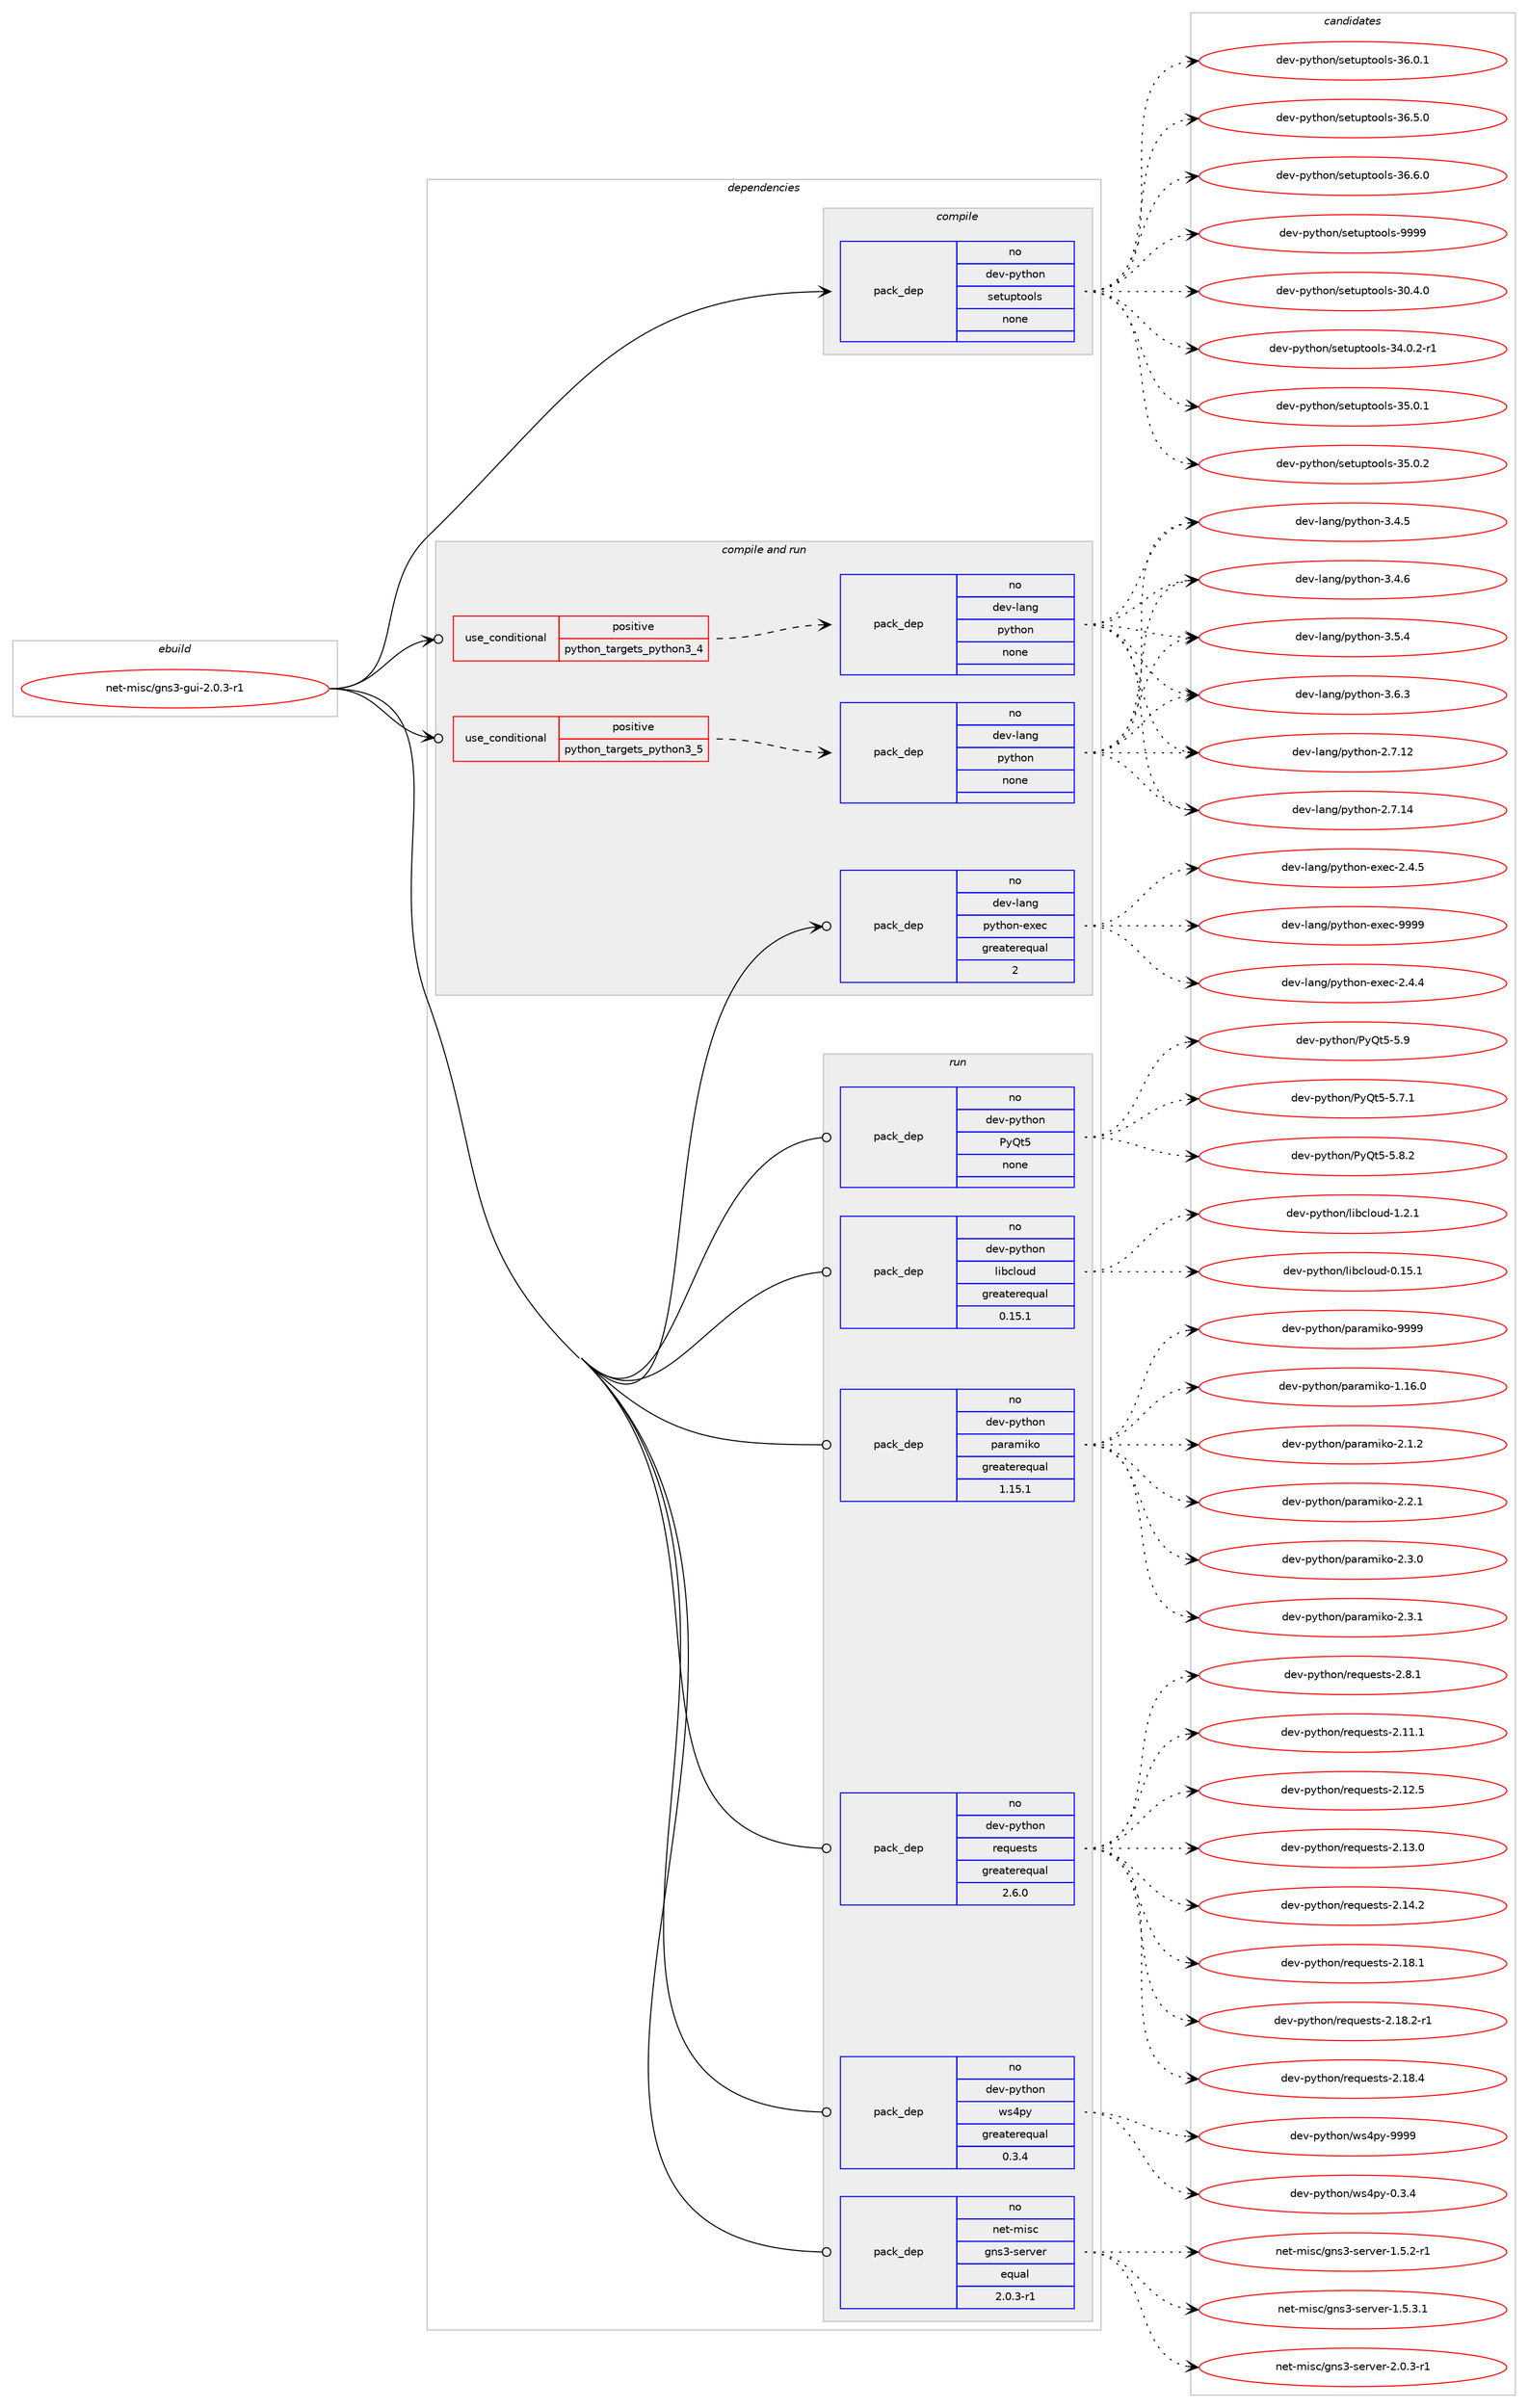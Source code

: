 digraph prolog {

# *************
# Graph options
# *************

newrank=true;
concentrate=true;
compound=true;
graph [rankdir=LR,fontname=Helvetica,fontsize=10,ranksep=1.5];#, ranksep=2.5, nodesep=0.2];
edge  [arrowhead=vee];
node  [fontname=Helvetica,fontsize=10];

# **********
# The ebuild
# **********

subgraph cluster_leftcol {
color=gray;
rank=same;
label=<<i>ebuild</i>>;
id [label="net-misc/gns3-gui-2.0.3-r1", color=red, width=4, href="../net-misc/gns3-gui-2.0.3-r1.svg"];
}

# ****************
# The dependencies
# ****************

subgraph cluster_midcol {
color=gray;
label=<<i>dependencies</i>>;
subgraph cluster_compile {
fillcolor="#eeeeee";
style=filled;
label=<<i>compile</i>>;
subgraph pack861 {
dependency1268 [label=<<TABLE BORDER="0" CELLBORDER="1" CELLSPACING="0" CELLPADDING="4" WIDTH="220"><TR><TD ROWSPAN="6" CELLPADDING="30">pack_dep</TD></TR><TR><TD WIDTH="110">no</TD></TR><TR><TD>dev-python</TD></TR><TR><TD>setuptools</TD></TR><TR><TD>none</TD></TR><TR><TD></TD></TR></TABLE>>, shape=none, color=blue];
}
id:e -> dependency1268:w [weight=20,style="solid",arrowhead="vee"];
}
subgraph cluster_compileandrun {
fillcolor="#eeeeee";
style=filled;
label=<<i>compile and run</i>>;
subgraph cond397 {
dependency1269 [label=<<TABLE BORDER="0" CELLBORDER="1" CELLSPACING="0" CELLPADDING="4"><TR><TD ROWSPAN="3" CELLPADDING="10">use_conditional</TD></TR><TR><TD>positive</TD></TR><TR><TD>python_targets_python3_4</TD></TR></TABLE>>, shape=none, color=red];
subgraph pack862 {
dependency1270 [label=<<TABLE BORDER="0" CELLBORDER="1" CELLSPACING="0" CELLPADDING="4" WIDTH="220"><TR><TD ROWSPAN="6" CELLPADDING="30">pack_dep</TD></TR><TR><TD WIDTH="110">no</TD></TR><TR><TD>dev-lang</TD></TR><TR><TD>python</TD></TR><TR><TD>none</TD></TR><TR><TD></TD></TR></TABLE>>, shape=none, color=blue];
}
dependency1269:e -> dependency1270:w [weight=20,style="dashed",arrowhead="vee"];
}
id:e -> dependency1269:w [weight=20,style="solid",arrowhead="odotvee"];
subgraph cond398 {
dependency1271 [label=<<TABLE BORDER="0" CELLBORDER="1" CELLSPACING="0" CELLPADDING="4"><TR><TD ROWSPAN="3" CELLPADDING="10">use_conditional</TD></TR><TR><TD>positive</TD></TR><TR><TD>python_targets_python3_5</TD></TR></TABLE>>, shape=none, color=red];
subgraph pack863 {
dependency1272 [label=<<TABLE BORDER="0" CELLBORDER="1" CELLSPACING="0" CELLPADDING="4" WIDTH="220"><TR><TD ROWSPAN="6" CELLPADDING="30">pack_dep</TD></TR><TR><TD WIDTH="110">no</TD></TR><TR><TD>dev-lang</TD></TR><TR><TD>python</TD></TR><TR><TD>none</TD></TR><TR><TD></TD></TR></TABLE>>, shape=none, color=blue];
}
dependency1271:e -> dependency1272:w [weight=20,style="dashed",arrowhead="vee"];
}
id:e -> dependency1271:w [weight=20,style="solid",arrowhead="odotvee"];
subgraph pack864 {
dependency1273 [label=<<TABLE BORDER="0" CELLBORDER="1" CELLSPACING="0" CELLPADDING="4" WIDTH="220"><TR><TD ROWSPAN="6" CELLPADDING="30">pack_dep</TD></TR><TR><TD WIDTH="110">no</TD></TR><TR><TD>dev-lang</TD></TR><TR><TD>python-exec</TD></TR><TR><TD>greaterequal</TD></TR><TR><TD>2</TD></TR></TABLE>>, shape=none, color=blue];
}
id:e -> dependency1273:w [weight=20,style="solid",arrowhead="odotvee"];
}
subgraph cluster_run {
fillcolor="#eeeeee";
style=filled;
label=<<i>run</i>>;
subgraph pack865 {
dependency1274 [label=<<TABLE BORDER="0" CELLBORDER="1" CELLSPACING="0" CELLPADDING="4" WIDTH="220"><TR><TD ROWSPAN="6" CELLPADDING="30">pack_dep</TD></TR><TR><TD WIDTH="110">no</TD></TR><TR><TD>dev-python</TD></TR><TR><TD>PyQt5</TD></TR><TR><TD>none</TD></TR><TR><TD></TD></TR></TABLE>>, shape=none, color=blue];
}
id:e -> dependency1274:w [weight=20,style="solid",arrowhead="odot"];
subgraph pack866 {
dependency1275 [label=<<TABLE BORDER="0" CELLBORDER="1" CELLSPACING="0" CELLPADDING="4" WIDTH="220"><TR><TD ROWSPAN="6" CELLPADDING="30">pack_dep</TD></TR><TR><TD WIDTH="110">no</TD></TR><TR><TD>dev-python</TD></TR><TR><TD>libcloud</TD></TR><TR><TD>greaterequal</TD></TR><TR><TD>0.15.1</TD></TR></TABLE>>, shape=none, color=blue];
}
id:e -> dependency1275:w [weight=20,style="solid",arrowhead="odot"];
subgraph pack867 {
dependency1276 [label=<<TABLE BORDER="0" CELLBORDER="1" CELLSPACING="0" CELLPADDING="4" WIDTH="220"><TR><TD ROWSPAN="6" CELLPADDING="30">pack_dep</TD></TR><TR><TD WIDTH="110">no</TD></TR><TR><TD>dev-python</TD></TR><TR><TD>paramiko</TD></TR><TR><TD>greaterequal</TD></TR><TR><TD>1.15.1</TD></TR></TABLE>>, shape=none, color=blue];
}
id:e -> dependency1276:w [weight=20,style="solid",arrowhead="odot"];
subgraph pack868 {
dependency1277 [label=<<TABLE BORDER="0" CELLBORDER="1" CELLSPACING="0" CELLPADDING="4" WIDTH="220"><TR><TD ROWSPAN="6" CELLPADDING="30">pack_dep</TD></TR><TR><TD WIDTH="110">no</TD></TR><TR><TD>dev-python</TD></TR><TR><TD>requests</TD></TR><TR><TD>greaterequal</TD></TR><TR><TD>2.6.0</TD></TR></TABLE>>, shape=none, color=blue];
}
id:e -> dependency1277:w [weight=20,style="solid",arrowhead="odot"];
subgraph pack869 {
dependency1278 [label=<<TABLE BORDER="0" CELLBORDER="1" CELLSPACING="0" CELLPADDING="4" WIDTH="220"><TR><TD ROWSPAN="6" CELLPADDING="30">pack_dep</TD></TR><TR><TD WIDTH="110">no</TD></TR><TR><TD>dev-python</TD></TR><TR><TD>ws4py</TD></TR><TR><TD>greaterequal</TD></TR><TR><TD>0.3.4</TD></TR></TABLE>>, shape=none, color=blue];
}
id:e -> dependency1278:w [weight=20,style="solid",arrowhead="odot"];
subgraph pack870 {
dependency1279 [label=<<TABLE BORDER="0" CELLBORDER="1" CELLSPACING="0" CELLPADDING="4" WIDTH="220"><TR><TD ROWSPAN="6" CELLPADDING="30">pack_dep</TD></TR><TR><TD WIDTH="110">no</TD></TR><TR><TD>net-misc</TD></TR><TR><TD>gns3-server</TD></TR><TR><TD>equal</TD></TR><TR><TD>2.0.3-r1</TD></TR></TABLE>>, shape=none, color=blue];
}
id:e -> dependency1279:w [weight=20,style="solid",arrowhead="odot"];
}
}

# **************
# The candidates
# **************

subgraph cluster_choices {
rank=same;
color=gray;
label=<<i>candidates</i>>;

subgraph choice861 {
color=black;
nodesep=1;
choice100101118451121211161041111104711510111611711211611111110811545514846524648 [label="dev-python/setuptools-30.4.0", color=red, width=4,href="../dev-python/setuptools-30.4.0.svg"];
choice1001011184511212111610411111047115101116117112116111111108115455152464846504511449 [label="dev-python/setuptools-34.0.2-r1", color=red, width=4,href="../dev-python/setuptools-34.0.2-r1.svg"];
choice100101118451121211161041111104711510111611711211611111110811545515346484649 [label="dev-python/setuptools-35.0.1", color=red, width=4,href="../dev-python/setuptools-35.0.1.svg"];
choice100101118451121211161041111104711510111611711211611111110811545515346484650 [label="dev-python/setuptools-35.0.2", color=red, width=4,href="../dev-python/setuptools-35.0.2.svg"];
choice100101118451121211161041111104711510111611711211611111110811545515446484649 [label="dev-python/setuptools-36.0.1", color=red, width=4,href="../dev-python/setuptools-36.0.1.svg"];
choice100101118451121211161041111104711510111611711211611111110811545515446534648 [label="dev-python/setuptools-36.5.0", color=red, width=4,href="../dev-python/setuptools-36.5.0.svg"];
choice100101118451121211161041111104711510111611711211611111110811545515446544648 [label="dev-python/setuptools-36.6.0", color=red, width=4,href="../dev-python/setuptools-36.6.0.svg"];
choice10010111845112121116104111110471151011161171121161111111081154557575757 [label="dev-python/setuptools-9999", color=red, width=4,href="../dev-python/setuptools-9999.svg"];
dependency1268:e -> choice100101118451121211161041111104711510111611711211611111110811545514846524648:w [style=dotted,weight="100"];
dependency1268:e -> choice1001011184511212111610411111047115101116117112116111111108115455152464846504511449:w [style=dotted,weight="100"];
dependency1268:e -> choice100101118451121211161041111104711510111611711211611111110811545515346484649:w [style=dotted,weight="100"];
dependency1268:e -> choice100101118451121211161041111104711510111611711211611111110811545515346484650:w [style=dotted,weight="100"];
dependency1268:e -> choice100101118451121211161041111104711510111611711211611111110811545515446484649:w [style=dotted,weight="100"];
dependency1268:e -> choice100101118451121211161041111104711510111611711211611111110811545515446534648:w [style=dotted,weight="100"];
dependency1268:e -> choice100101118451121211161041111104711510111611711211611111110811545515446544648:w [style=dotted,weight="100"];
dependency1268:e -> choice10010111845112121116104111110471151011161171121161111111081154557575757:w [style=dotted,weight="100"];
}
subgraph choice862 {
color=black;
nodesep=1;
choice10010111845108971101034711212111610411111045504655464950 [label="dev-lang/python-2.7.12", color=red, width=4,href="../dev-lang/python-2.7.12.svg"];
choice10010111845108971101034711212111610411111045504655464952 [label="dev-lang/python-2.7.14", color=red, width=4,href="../dev-lang/python-2.7.14.svg"];
choice100101118451089711010347112121116104111110455146524653 [label="dev-lang/python-3.4.5", color=red, width=4,href="../dev-lang/python-3.4.5.svg"];
choice100101118451089711010347112121116104111110455146524654 [label="dev-lang/python-3.4.6", color=red, width=4,href="../dev-lang/python-3.4.6.svg"];
choice100101118451089711010347112121116104111110455146534652 [label="dev-lang/python-3.5.4", color=red, width=4,href="../dev-lang/python-3.5.4.svg"];
choice100101118451089711010347112121116104111110455146544651 [label="dev-lang/python-3.6.3", color=red, width=4,href="../dev-lang/python-3.6.3.svg"];
dependency1270:e -> choice10010111845108971101034711212111610411111045504655464950:w [style=dotted,weight="100"];
dependency1270:e -> choice10010111845108971101034711212111610411111045504655464952:w [style=dotted,weight="100"];
dependency1270:e -> choice100101118451089711010347112121116104111110455146524653:w [style=dotted,weight="100"];
dependency1270:e -> choice100101118451089711010347112121116104111110455146524654:w [style=dotted,weight="100"];
dependency1270:e -> choice100101118451089711010347112121116104111110455146534652:w [style=dotted,weight="100"];
dependency1270:e -> choice100101118451089711010347112121116104111110455146544651:w [style=dotted,weight="100"];
}
subgraph choice863 {
color=black;
nodesep=1;
choice10010111845108971101034711212111610411111045504655464950 [label="dev-lang/python-2.7.12", color=red, width=4,href="../dev-lang/python-2.7.12.svg"];
choice10010111845108971101034711212111610411111045504655464952 [label="dev-lang/python-2.7.14", color=red, width=4,href="../dev-lang/python-2.7.14.svg"];
choice100101118451089711010347112121116104111110455146524653 [label="dev-lang/python-3.4.5", color=red, width=4,href="../dev-lang/python-3.4.5.svg"];
choice100101118451089711010347112121116104111110455146524654 [label="dev-lang/python-3.4.6", color=red, width=4,href="../dev-lang/python-3.4.6.svg"];
choice100101118451089711010347112121116104111110455146534652 [label="dev-lang/python-3.5.4", color=red, width=4,href="../dev-lang/python-3.5.4.svg"];
choice100101118451089711010347112121116104111110455146544651 [label="dev-lang/python-3.6.3", color=red, width=4,href="../dev-lang/python-3.6.3.svg"];
dependency1272:e -> choice10010111845108971101034711212111610411111045504655464950:w [style=dotted,weight="100"];
dependency1272:e -> choice10010111845108971101034711212111610411111045504655464952:w [style=dotted,weight="100"];
dependency1272:e -> choice100101118451089711010347112121116104111110455146524653:w [style=dotted,weight="100"];
dependency1272:e -> choice100101118451089711010347112121116104111110455146524654:w [style=dotted,weight="100"];
dependency1272:e -> choice100101118451089711010347112121116104111110455146534652:w [style=dotted,weight="100"];
dependency1272:e -> choice100101118451089711010347112121116104111110455146544651:w [style=dotted,weight="100"];
}
subgraph choice864 {
color=black;
nodesep=1;
choice1001011184510897110103471121211161041111104510112010199455046524652 [label="dev-lang/python-exec-2.4.4", color=red, width=4,href="../dev-lang/python-exec-2.4.4.svg"];
choice1001011184510897110103471121211161041111104510112010199455046524653 [label="dev-lang/python-exec-2.4.5", color=red, width=4,href="../dev-lang/python-exec-2.4.5.svg"];
choice10010111845108971101034711212111610411111045101120101994557575757 [label="dev-lang/python-exec-9999", color=red, width=4,href="../dev-lang/python-exec-9999.svg"];
dependency1273:e -> choice1001011184510897110103471121211161041111104510112010199455046524652:w [style=dotted,weight="100"];
dependency1273:e -> choice1001011184510897110103471121211161041111104510112010199455046524653:w [style=dotted,weight="100"];
dependency1273:e -> choice10010111845108971101034711212111610411111045101120101994557575757:w [style=dotted,weight="100"];
}
subgraph choice865 {
color=black;
nodesep=1;
choice1001011184511212111610411111047801218111653455346554649 [label="dev-python/PyQt5-5.7.1", color=red, width=4,href="../dev-python/PyQt5-5.7.1.svg"];
choice1001011184511212111610411111047801218111653455346564650 [label="dev-python/PyQt5-5.8.2", color=red, width=4,href="../dev-python/PyQt5-5.8.2.svg"];
choice100101118451121211161041111104780121811165345534657 [label="dev-python/PyQt5-5.9", color=red, width=4,href="../dev-python/PyQt5-5.9.svg"];
dependency1274:e -> choice1001011184511212111610411111047801218111653455346554649:w [style=dotted,weight="100"];
dependency1274:e -> choice1001011184511212111610411111047801218111653455346564650:w [style=dotted,weight="100"];
dependency1274:e -> choice100101118451121211161041111104780121811165345534657:w [style=dotted,weight="100"];
}
subgraph choice866 {
color=black;
nodesep=1;
choice1001011184511212111610411111047108105989910811111710045484649534649 [label="dev-python/libcloud-0.15.1", color=red, width=4,href="../dev-python/libcloud-0.15.1.svg"];
choice10010111845112121116104111110471081059899108111117100454946504649 [label="dev-python/libcloud-1.2.1", color=red, width=4,href="../dev-python/libcloud-1.2.1.svg"];
dependency1275:e -> choice1001011184511212111610411111047108105989910811111710045484649534649:w [style=dotted,weight="100"];
dependency1275:e -> choice10010111845112121116104111110471081059899108111117100454946504649:w [style=dotted,weight="100"];
}
subgraph choice867 {
color=black;
nodesep=1;
choice1001011184511212111610411111047112971149710910510711145494649544648 [label="dev-python/paramiko-1.16.0", color=red, width=4,href="../dev-python/paramiko-1.16.0.svg"];
choice10010111845112121116104111110471129711497109105107111455046494650 [label="dev-python/paramiko-2.1.2", color=red, width=4,href="../dev-python/paramiko-2.1.2.svg"];
choice10010111845112121116104111110471129711497109105107111455046504649 [label="dev-python/paramiko-2.2.1", color=red, width=4,href="../dev-python/paramiko-2.2.1.svg"];
choice10010111845112121116104111110471129711497109105107111455046514648 [label="dev-python/paramiko-2.3.0", color=red, width=4,href="../dev-python/paramiko-2.3.0.svg"];
choice10010111845112121116104111110471129711497109105107111455046514649 [label="dev-python/paramiko-2.3.1", color=red, width=4,href="../dev-python/paramiko-2.3.1.svg"];
choice100101118451121211161041111104711297114971091051071114557575757 [label="dev-python/paramiko-9999", color=red, width=4,href="../dev-python/paramiko-9999.svg"];
dependency1276:e -> choice1001011184511212111610411111047112971149710910510711145494649544648:w [style=dotted,weight="100"];
dependency1276:e -> choice10010111845112121116104111110471129711497109105107111455046494650:w [style=dotted,weight="100"];
dependency1276:e -> choice10010111845112121116104111110471129711497109105107111455046504649:w [style=dotted,weight="100"];
dependency1276:e -> choice10010111845112121116104111110471129711497109105107111455046514648:w [style=dotted,weight="100"];
dependency1276:e -> choice10010111845112121116104111110471129711497109105107111455046514649:w [style=dotted,weight="100"];
dependency1276:e -> choice100101118451121211161041111104711297114971091051071114557575757:w [style=dotted,weight="100"];
}
subgraph choice868 {
color=black;
nodesep=1;
choice100101118451121211161041111104711410111311710111511611545504649494649 [label="dev-python/requests-2.11.1", color=red, width=4,href="../dev-python/requests-2.11.1.svg"];
choice100101118451121211161041111104711410111311710111511611545504649504653 [label="dev-python/requests-2.12.5", color=red, width=4,href="../dev-python/requests-2.12.5.svg"];
choice100101118451121211161041111104711410111311710111511611545504649514648 [label="dev-python/requests-2.13.0", color=red, width=4,href="../dev-python/requests-2.13.0.svg"];
choice100101118451121211161041111104711410111311710111511611545504649524650 [label="dev-python/requests-2.14.2", color=red, width=4,href="../dev-python/requests-2.14.2.svg"];
choice100101118451121211161041111104711410111311710111511611545504649564649 [label="dev-python/requests-2.18.1", color=red, width=4,href="../dev-python/requests-2.18.1.svg"];
choice1001011184511212111610411111047114101113117101115116115455046495646504511449 [label="dev-python/requests-2.18.2-r1", color=red, width=4,href="../dev-python/requests-2.18.2-r1.svg"];
choice100101118451121211161041111104711410111311710111511611545504649564652 [label="dev-python/requests-2.18.4", color=red, width=4,href="../dev-python/requests-2.18.4.svg"];
choice1001011184511212111610411111047114101113117101115116115455046564649 [label="dev-python/requests-2.8.1", color=red, width=4,href="../dev-python/requests-2.8.1.svg"];
dependency1277:e -> choice100101118451121211161041111104711410111311710111511611545504649494649:w [style=dotted,weight="100"];
dependency1277:e -> choice100101118451121211161041111104711410111311710111511611545504649504653:w [style=dotted,weight="100"];
dependency1277:e -> choice100101118451121211161041111104711410111311710111511611545504649514648:w [style=dotted,weight="100"];
dependency1277:e -> choice100101118451121211161041111104711410111311710111511611545504649524650:w [style=dotted,weight="100"];
dependency1277:e -> choice100101118451121211161041111104711410111311710111511611545504649564649:w [style=dotted,weight="100"];
dependency1277:e -> choice1001011184511212111610411111047114101113117101115116115455046495646504511449:w [style=dotted,weight="100"];
dependency1277:e -> choice100101118451121211161041111104711410111311710111511611545504649564652:w [style=dotted,weight="100"];
dependency1277:e -> choice1001011184511212111610411111047114101113117101115116115455046564649:w [style=dotted,weight="100"];
}
subgraph choice869 {
color=black;
nodesep=1;
choice100101118451121211161041111104711911552112121454846514652 [label="dev-python/ws4py-0.3.4", color=red, width=4,href="../dev-python/ws4py-0.3.4.svg"];
choice1001011184511212111610411111047119115521121214557575757 [label="dev-python/ws4py-9999", color=red, width=4,href="../dev-python/ws4py-9999.svg"];
dependency1278:e -> choice100101118451121211161041111104711911552112121454846514652:w [style=dotted,weight="100"];
dependency1278:e -> choice1001011184511212111610411111047119115521121214557575757:w [style=dotted,weight="100"];
}
subgraph choice870 {
color=black;
nodesep=1;
choice11010111645109105115994710311011551451151011141181011144549465346504511449 [label="net-misc/gns3-server-1.5.2-r1", color=red, width=4,href="../net-misc/gns3-server-1.5.2-r1.svg"];
choice11010111645109105115994710311011551451151011141181011144549465346514649 [label="net-misc/gns3-server-1.5.3.1", color=red, width=4,href="../net-misc/gns3-server-1.5.3.1.svg"];
choice11010111645109105115994710311011551451151011141181011144550464846514511449 [label="net-misc/gns3-server-2.0.3-r1", color=red, width=4,href="../net-misc/gns3-server-2.0.3-r1.svg"];
dependency1279:e -> choice11010111645109105115994710311011551451151011141181011144549465346504511449:w [style=dotted,weight="100"];
dependency1279:e -> choice11010111645109105115994710311011551451151011141181011144549465346514649:w [style=dotted,weight="100"];
dependency1279:e -> choice11010111645109105115994710311011551451151011141181011144550464846514511449:w [style=dotted,weight="100"];
}
}

}
